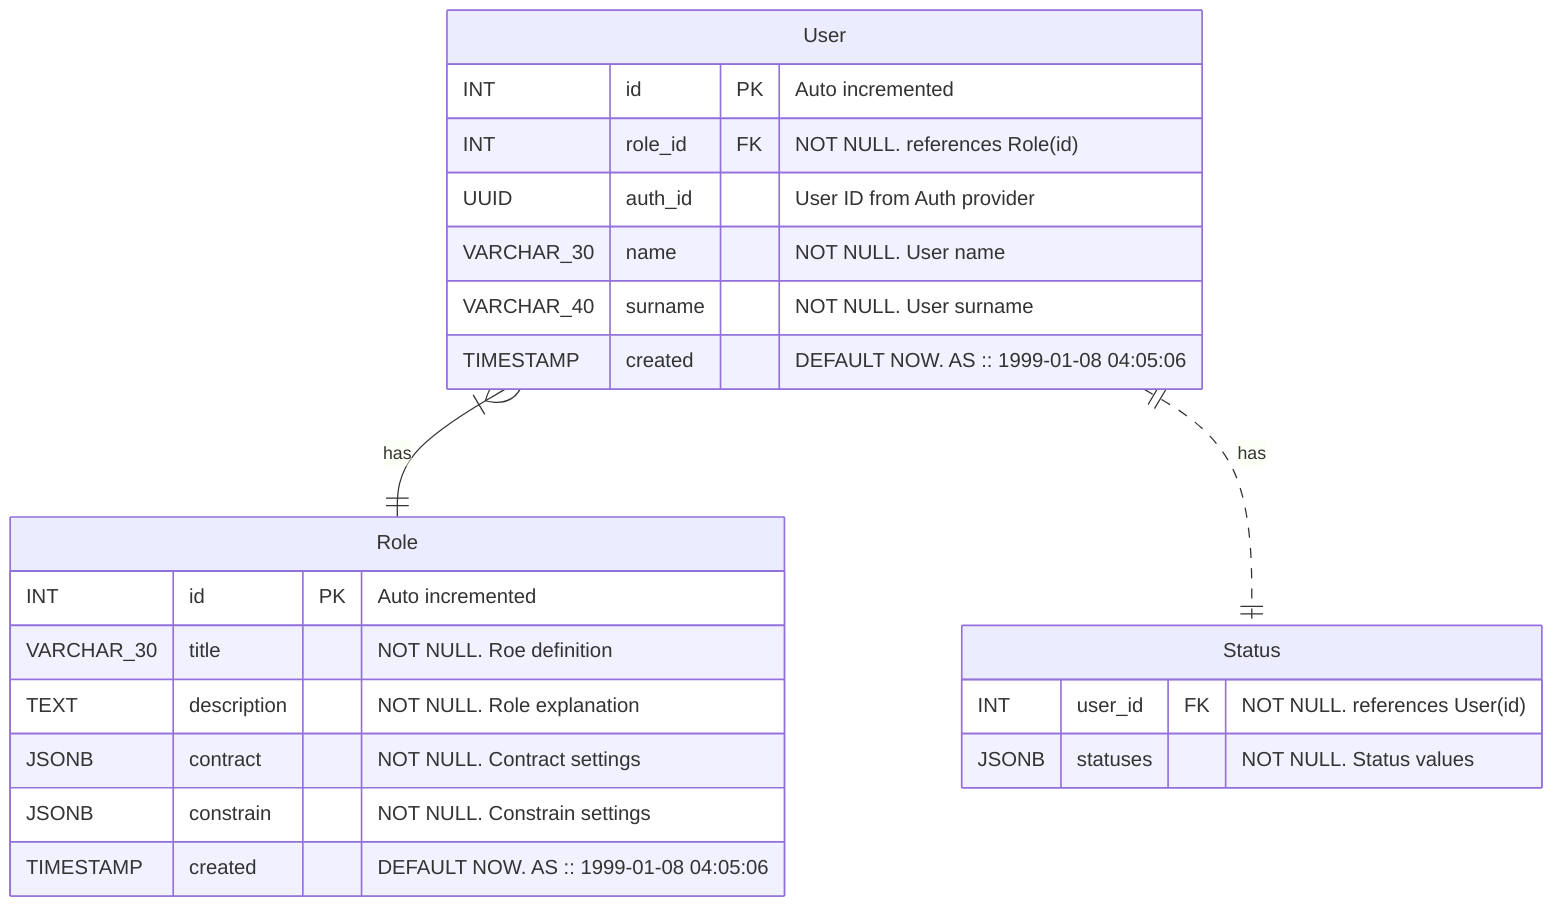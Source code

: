 erDiagram
  User |{--|| Role : has
  User ||..|| Status : has
  User {
    INT id PK "Auto incremented"
    INT role_id FK "NOT NULL. references Role(id)"
    UUID auth_id  "User ID from Auth provider"
    VARCHAR_30 name "NOT NULL. User name"
    VARCHAR_40 surname "NOT NULL. User surname"
    TIMESTAMP created "DEFAULT NOW. AS :: 1999-01-08 04:05:06"
  }
  Role {
    INT id PK "Auto incremented"
    VARCHAR_30 title "NOT NULL. Roe definition"
    TEXT description "NOT NULL. Role explanation"
    JSONB contract "NOT NULL. Contract settings"
    JSONB constrain "NOT NULL. Constrain settings"
    TIMESTAMP created "DEFAULT NOW. AS :: 1999-01-08 04:05:06"
  }
  Status {
    INT user_id FK "NOT NULL. references User(id)"
    JSONB statuses "NOT NULL. Status values"
  }